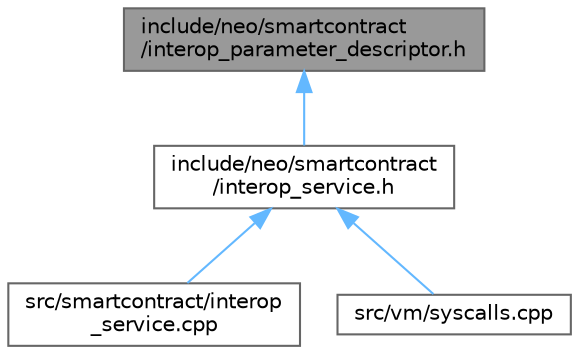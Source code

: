 digraph "include/neo/smartcontract/interop_parameter_descriptor.h"
{
 // LATEX_PDF_SIZE
  bgcolor="transparent";
  edge [fontname=Helvetica,fontsize=10,labelfontname=Helvetica,labelfontsize=10];
  node [fontname=Helvetica,fontsize=10,shape=box,height=0.2,width=0.4];
  Node1 [id="Node000001",label="include/neo/smartcontract\l/interop_parameter_descriptor.h",height=0.2,width=0.4,color="gray40", fillcolor="grey60", style="filled", fontcolor="black",tooltip=" "];
  Node1 -> Node2 [id="edge4_Node000001_Node000002",dir="back",color="steelblue1",style="solid",tooltip=" "];
  Node2 [id="Node000002",label="include/neo/smartcontract\l/interop_service.h",height=0.2,width=0.4,color="grey40", fillcolor="white", style="filled",URL="$interop__service_8h.html",tooltip=" "];
  Node2 -> Node3 [id="edge5_Node000002_Node000003",dir="back",color="steelblue1",style="solid",tooltip=" "];
  Node3 [id="Node000003",label="src/smartcontract/interop\l_service.cpp",height=0.2,width=0.4,color="grey40", fillcolor="white", style="filled",URL="$interop__service_8cpp.html",tooltip=" "];
  Node2 -> Node4 [id="edge6_Node000002_Node000004",dir="back",color="steelblue1",style="solid",tooltip=" "];
  Node4 [id="Node000004",label="src/vm/syscalls.cpp",height=0.2,width=0.4,color="grey40", fillcolor="white", style="filled",URL="$syscalls_8cpp.html",tooltip=" "];
}
